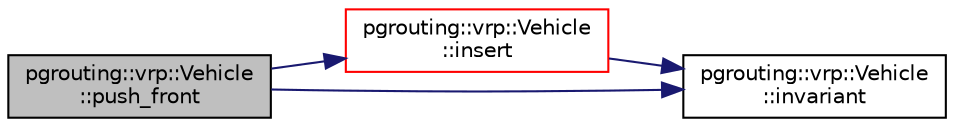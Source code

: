 digraph "pgrouting::vrp::Vehicle::push_front"
{
  edge [fontname="Helvetica",fontsize="10",labelfontname="Helvetica",labelfontsize="10"];
  node [fontname="Helvetica",fontsize="10",shape=record];
  rankdir="LR";
  Node1072 [label="pgrouting::vrp::Vehicle\l::push_front",height=0.2,width=0.4,color="black", fillcolor="grey75", style="filled", fontcolor="black"];
  Node1072 -> Node1073 [color="midnightblue",fontsize="10",style="solid",fontname="Helvetica"];
  Node1073 [label="pgrouting::vrp::Vehicle\l::insert",height=0.2,width=0.4,color="red", fillcolor="white", style="filled",URL="$classpgrouting_1_1vrp_1_1Vehicle.html#af98de97049075d4db58f3e97dc9185aa",tooltip="@ { "];
  Node1073 -> Node1075 [color="midnightblue",fontsize="10",style="solid",fontname="Helvetica"];
  Node1075 [label="pgrouting::vrp::Vehicle\l::invariant",height=0.2,width=0.4,color="black", fillcolor="white", style="filled",URL="$classpgrouting_1_1vrp_1_1Vehicle.html#a29bf7e33dfb519d7abb8648c2d631d30",tooltip="Invariant The path must: "];
  Node1072 -> Node1075 [color="midnightblue",fontsize="10",style="solid",fontname="Helvetica"];
}
